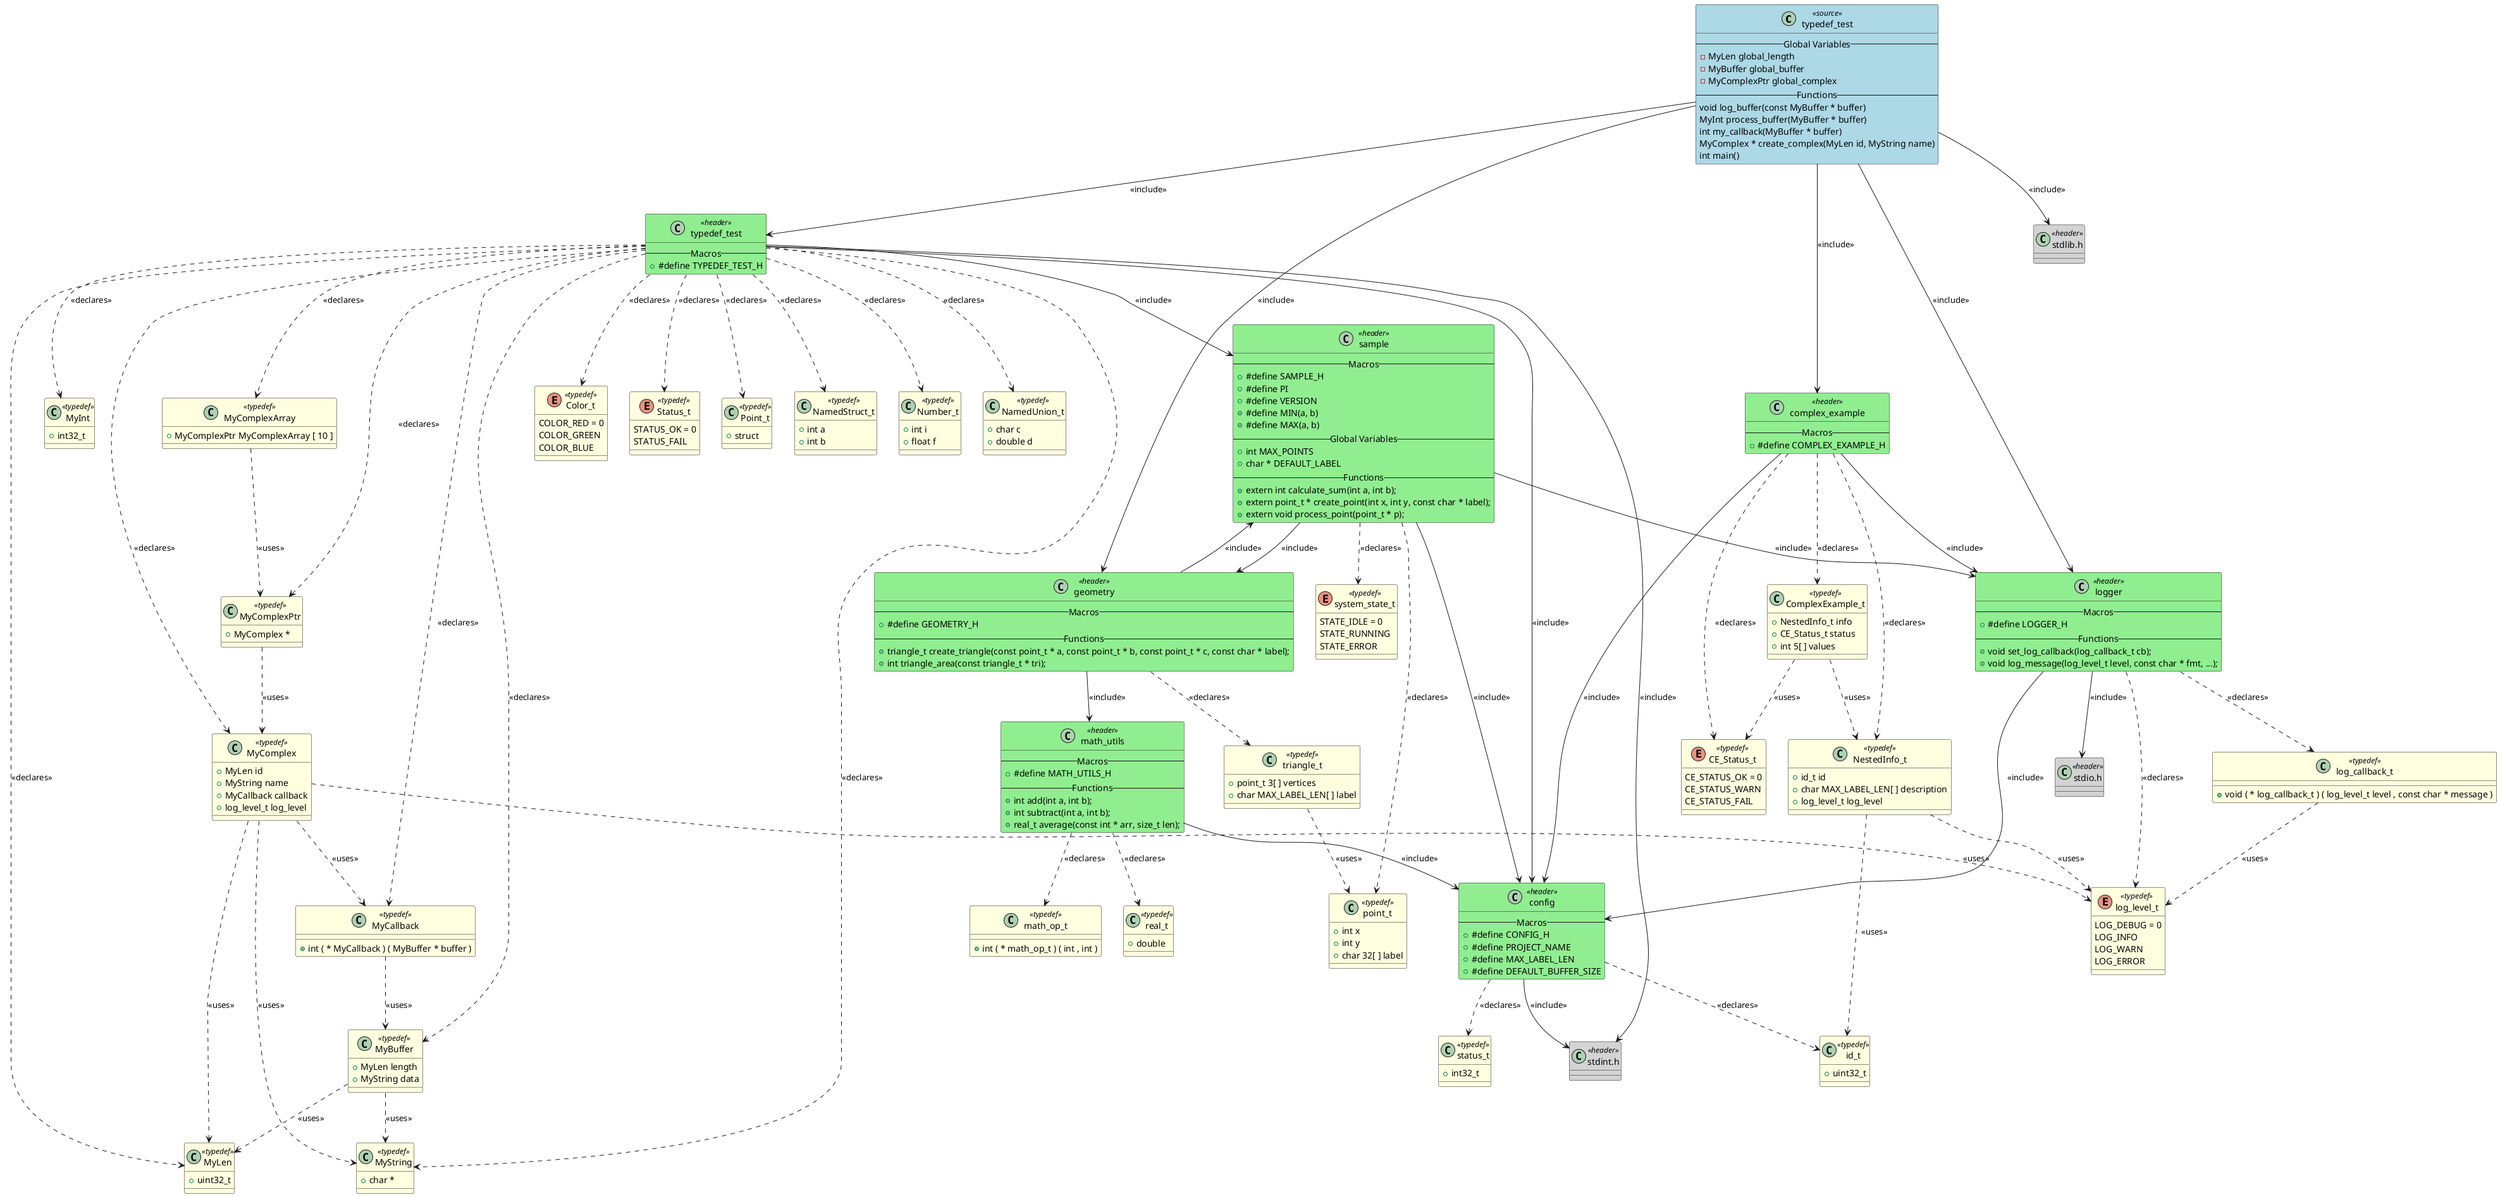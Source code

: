 @startuml typedef_test

class "typedef_test" as TYPEDEF_TEST <<source>> #LightBlue
{
-- Global Variables --
- MyLen global_length
- MyBuffer global_buffer
- MyComplexPtr global_complex
-- Functions --
void log_buffer(const MyBuffer * buffer)
MyInt process_buffer(MyBuffer * buffer)
int my_callback(MyBuffer * buffer)
MyComplex * create_complex(MyLen id, MyString name)
int main()
}

class "typedef_test" as HEADER_TYPEDEF_TEST <<header>> #LightGreen
{
-- Macros --
+ #define TYPEDEF_TEST_H
}
class "complex_example" as HEADER_COMPLEX_EXAMPLE <<header>> #LightGreen
{
-- Macros --
+ #define COMPLEX_EXAMPLE_H
}
class "geometry" as HEADER_GEOMETRY <<header>> #LightGreen
{
-- Macros --
+ #define GEOMETRY_H
-- Functions --
+ triangle_t create_triangle(const point_t * a, const point_t * b, const point_t * c, const char * label);
+ int triangle_area(const triangle_t * tri);
}
class "logger" as HEADER_LOGGER <<header>> #LightGreen
{
-- Macros --
+ #define LOGGER_H
-- Functions --
+ void set_log_callback(log_callback_t cb);
+ void log_message(log_level_t level, const char * fmt, ...);
}
class "stdlib.h" as HEADER_STDLIB <<header>> #LightGray
{
}

class "sample" as HEADER_SAMPLE <<header>> #LightGreen
{
-- Macros --
+ #define SAMPLE_H
+ #define PI
+ #define VERSION
+ #define MIN(a, b)
+ #define MAX(a, b)
-- Global Variables --
+ int MAX_POINTS
+ char * DEFAULT_LABEL
-- Functions --
+ extern int calculate_sum(int a, int b);
+ extern point_t * create_point(int x, int y, const char * label);
+ extern void process_point(point_t * p);
}
class "config" as HEADER_CONFIG <<header>> #LightGreen
{
-- Macros --
+ #define CONFIG_H
+ #define PROJECT_NAME
+ #define MAX_LABEL_LEN
+ #define DEFAULT_BUFFER_SIZE
}
class "stdint.h" as HEADER_STDINT <<header>> #LightGray
{
}

class "math_utils" as HEADER_MATH_UTILS <<header>> #LightGreen
{
-- Macros --
+ #define MATH_UTILS_H
-- Functions --
+ int add(int a, int b);
+ int subtract(int a, int b);
+ real_t average(const int * arr, size_t len);
}
class "stdio.h" as HEADER_STDIO <<header>> #LightGray
{
}

class "MyLen" as TYPEDEF_MyLen <<typedef>> #LightYellow
{
+ uint32_t
}

class "MyInt" as TYPEDEF_MyInt <<typedef>> #LightYellow
{
+ int32_t
}

class "MyString" as TYPEDEF_MyString <<typedef>> #LightYellow
{
+ char *
}

class "MyBuffer" as TYPEDEF_MyBuffer <<typedef>> #LightYellow
{
+ MyLen length
+ MyString data
}

class "MyCallback" as TYPEDEF_MyCallback <<typedef>> #LightYellow
{
+ int ( * MyCallback ) ( MyBuffer * buffer )
}

class "MyComplex" as TYPEDEF_MyComplex <<typedef>> #LightYellow
{
+ MyLen id
+ MyString name
+ MyCallback callback
+ log_level_t log_level
}

class "MyComplexPtr" as TYPEDEF_MyComplexPtr <<typedef>> #LightYellow
{
+ MyComplex *
}

enum "Color_t" as TYPEDEF_Color_t <<typedef>> #LightYellow
{
COLOR_RED = 0
COLOR_GREEN
COLOR_BLUE
}

enum "Status_t" as TYPEDEF_Status_t <<typedef>> #LightYellow
{
STATUS_OK = 0
STATUS_FAIL
}

class "Point_t" as TYPEDEF_Point_t <<typedef>> #LightYellow
{
+ struct
}

class "NamedStruct_t" as TYPEDEF_NamedStruct_t <<typedef>> #LightYellow
{
+ int a
+ int b
}

class "Number_t" as TYPEDEF_Number_t <<typedef>> #LightYellow
{
+ int i
+ float f
}

class "NamedUnion_t" as TYPEDEF_NamedUnion_t <<typedef>> #LightYellow
{
+ char c
+ double d
}

class "MyComplexArray" as TYPEDEF_MyComplexArray <<typedef>> #LightYellow
{
+ MyComplexPtr MyComplexArray [ 10 ]
}

class "point_t" as TYPEDEF_point_t <<typedef>> #LightYellow
{
+ int x
+ int y
+ char 32[ ] label
}

enum "system_state_t" as TYPEDEF_system_state_t <<typedef>> #LightYellow
{
STATE_IDLE = 0
STATE_RUNNING
STATE_ERROR
}

class "id_t" as TYPEDEF_id_t <<typedef>> #LightYellow
{
+ uint32_t
}

class "status_t" as TYPEDEF_status_t <<typedef>> #LightYellow
{
+ int32_t
}

enum "log_level_t" as TYPEDEF_log_level_t <<typedef>> #LightYellow
{
LOG_DEBUG = 0
LOG_INFO
LOG_WARN
LOG_ERROR
}

class "log_callback_t" as TYPEDEF_log_callback_t <<typedef>> #LightYellow
{
+ void ( * log_callback_t ) ( log_level_t level , const char * message )
}

class "NestedInfo_t" as TYPEDEF_NestedInfo_t <<typedef>> #LightYellow
{
+ id_t id
+ char MAX_LABEL_LEN[ ] description
+ log_level_t log_level
}

enum "CE_Status_t" as TYPEDEF_CE_Status_t <<typedef>> #LightYellow
{
CE_STATUS_OK = 0
CE_STATUS_WARN
CE_STATUS_FAIL
}

class "ComplexExample_t" as TYPEDEF_ComplexExample_t <<typedef>> #LightYellow
{
+ NestedInfo_t info
+ CE_Status_t status
+ int 5[ ] values
}

class "triangle_t" as TYPEDEF_triangle_t <<typedef>> #LightYellow
{
+ point_t 3[ ] vertices
+ char MAX_LABEL_LEN[ ] label
}

class "real_t" as TYPEDEF_real_t <<typedef>> #LightYellow
{
+ double
}

class "math_op_t" as TYPEDEF_math_op_t <<typedef>> #LightYellow
{
+ int ( * math_op_t ) ( int , int )
}

TYPEDEF_TEST --> HEADER_TYPEDEF_TEST : <<include>>
TYPEDEF_TEST --> HEADER_COMPLEX_EXAMPLE : <<include>>
TYPEDEF_TEST --> HEADER_GEOMETRY : <<include>>
TYPEDEF_TEST --> HEADER_LOGGER : <<include>>
TYPEDEF_TEST --> HEADER_STDLIB : <<include>>
HEADER_TYPEDEF_TEST --> HEADER_STDINT : <<include>>
HEADER_TYPEDEF_TEST --> HEADER_SAMPLE : <<include>>
HEADER_TYPEDEF_TEST --> HEADER_CONFIG : <<include>>
HEADER_COMPLEX_EXAMPLE --> HEADER_CONFIG : <<include>>
HEADER_COMPLEX_EXAMPLE --> HEADER_LOGGER : <<include>>
HEADER_GEOMETRY --> HEADER_SAMPLE : <<include>>
HEADER_GEOMETRY --> HEADER_MATH_UTILS : <<include>>
HEADER_LOGGER --> HEADER_STDIO : <<include>>
HEADER_LOGGER --> HEADER_CONFIG : <<include>>
HEADER_CONFIG --> HEADER_STDINT : <<include>>
HEADER_MATH_UTILS --> HEADER_CONFIG : <<include>>
HEADER_SAMPLE --> HEADER_CONFIG : <<include>>
HEADER_SAMPLE --> HEADER_GEOMETRY : <<include>>
HEADER_SAMPLE --> HEADER_LOGGER : <<include>>
HEADER_TYPEDEF_TEST ..> TYPEDEF_MyBuffer : <<declares>>
HEADER_TYPEDEF_TEST ..> TYPEDEF_MyComplex : <<declares>>
HEADER_TYPEDEF_TEST ..> TYPEDEF_Color_t : <<declares>>
HEADER_TYPEDEF_TEST ..> TYPEDEF_Status_t : <<declares>>
HEADER_TYPEDEF_TEST ..> TYPEDEF_Point_t : <<declares>>
HEADER_TYPEDEF_TEST ..> TYPEDEF_NamedStruct_t : <<declares>>
HEADER_TYPEDEF_TEST ..> TYPEDEF_Number_t : <<declares>>
HEADER_TYPEDEF_TEST ..> TYPEDEF_NamedUnion_t : <<declares>>
HEADER_COMPLEX_EXAMPLE ..> TYPEDEF_NestedInfo_t : <<declares>>
HEADER_COMPLEX_EXAMPLE ..> TYPEDEF_CE_Status_t : <<declares>>
HEADER_COMPLEX_EXAMPLE ..> TYPEDEF_ComplexExample_t : <<declares>>
HEADER_GEOMETRY ..> TYPEDEF_triangle_t : <<declares>>
HEADER_LOGGER ..> TYPEDEF_log_level_t : <<declares>>
TYPEDEF_MyBuffer ..> TYPEDEF_MyLen : <<uses>>
TYPEDEF_MyBuffer ..> TYPEDEF_MyString : <<uses>>
TYPEDEF_MyComplex ..> TYPEDEF_MyLen : <<uses>>
TYPEDEF_MyComplex ..> TYPEDEF_MyString : <<uses>>
TYPEDEF_MyComplex ..> TYPEDEF_MyCallback : <<uses>>
TYPEDEF_MyComplex ..> TYPEDEF_log_level_t : <<uses>>
TYPEDEF_MyCallback ..> TYPEDEF_MyBuffer : <<uses>>
TYPEDEF_MyComplexPtr ..> TYPEDEF_MyComplex : <<uses>>
TYPEDEF_MyComplexArray ..> TYPEDEF_MyComplexPtr : <<uses>>
TYPEDEF_triangle_t ..> TYPEDEF_point_t : <<uses>>
TYPEDEF_log_callback_t ..> TYPEDEF_log_level_t : <<uses>>
TYPEDEF_NestedInfo_t ..> TYPEDEF_id_t : <<uses>>
TYPEDEF_NestedInfo_t ..> TYPEDEF_log_level_t : <<uses>>
TYPEDEF_ComplexExample_t ..> TYPEDEF_NestedInfo_t : <<uses>>
TYPEDEF_ComplexExample_t ..> TYPEDEF_CE_Status_t : <<uses>>
HEADER_TYPEDEF_TEST ..> TYPEDEF_MyLen : <<declares>>
HEADER_TYPEDEF_TEST ..> TYPEDEF_MyInt : <<declares>>
HEADER_TYPEDEF_TEST ..> TYPEDEF_MyString : <<declares>>
HEADER_TYPEDEF_TEST ..> TYPEDEF_MyCallback : <<declares>>
HEADER_TYPEDEF_TEST ..> TYPEDEF_MyComplexPtr : <<declares>>
HEADER_TYPEDEF_TEST ..> TYPEDEF_MyComplexArray : <<declares>>
HEADER_SAMPLE ..> TYPEDEF_point_t : <<declares>>
HEADER_SAMPLE ..> TYPEDEF_system_state_t : <<declares>>
HEADER_CONFIG ..> TYPEDEF_id_t : <<declares>>
HEADER_CONFIG ..> TYPEDEF_status_t : <<declares>>
HEADER_LOGGER ..> TYPEDEF_log_callback_t : <<declares>>
HEADER_MATH_UTILS ..> TYPEDEF_real_t : <<declares>>
HEADER_MATH_UTILS ..> TYPEDEF_math_op_t : <<declares>>

@enduml
